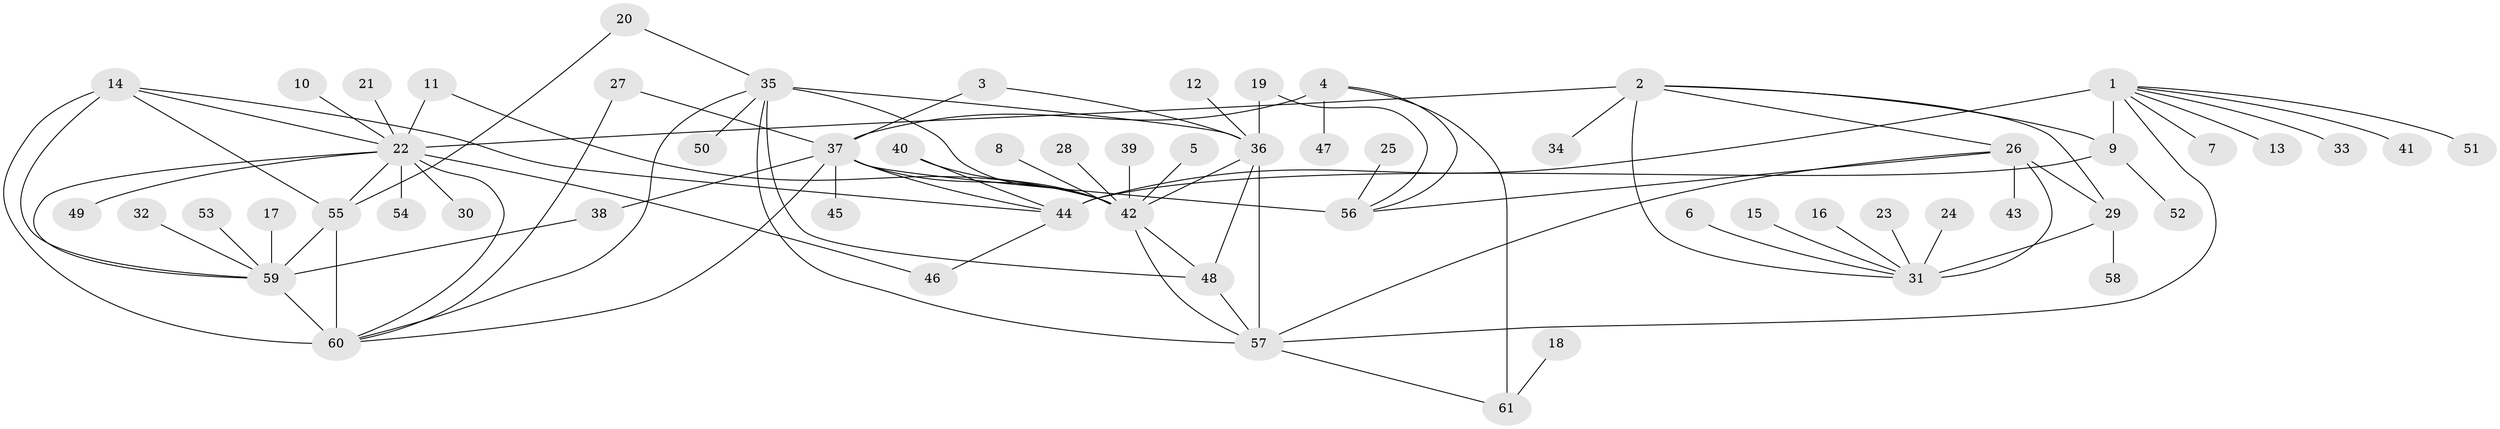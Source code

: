// original degree distribution, {14: 0.008264462809917356, 10: 0.01652892561983471, 11: 0.03305785123966942, 8: 0.049586776859504134, 9: 0.024793388429752067, 6: 0.03305785123966942, 7: 0.06611570247933884, 5: 0.008264462809917356, 15: 0.008264462809917356, 1: 0.5785123966942148, 2: 0.14049586776859505, 3: 0.024793388429752067, 4: 0.008264462809917356}
// Generated by graph-tools (version 1.1) at 2025/02/03/09/25 03:02:35]
// undirected, 61 vertices, 92 edges
graph export_dot {
graph [start="1"]
  node [color=gray90,style=filled];
  1;
  2;
  3;
  4;
  5;
  6;
  7;
  8;
  9;
  10;
  11;
  12;
  13;
  14;
  15;
  16;
  17;
  18;
  19;
  20;
  21;
  22;
  23;
  24;
  25;
  26;
  27;
  28;
  29;
  30;
  31;
  32;
  33;
  34;
  35;
  36;
  37;
  38;
  39;
  40;
  41;
  42;
  43;
  44;
  45;
  46;
  47;
  48;
  49;
  50;
  51;
  52;
  53;
  54;
  55;
  56;
  57;
  58;
  59;
  60;
  61;
  1 -- 7 [weight=1.0];
  1 -- 9 [weight=4.0];
  1 -- 13 [weight=1.0];
  1 -- 33 [weight=1.0];
  1 -- 41 [weight=1.0];
  1 -- 44 [weight=4.0];
  1 -- 51 [weight=1.0];
  1 -- 57 [weight=1.0];
  2 -- 9 [weight=1.0];
  2 -- 22 [weight=1.0];
  2 -- 26 [weight=1.0];
  2 -- 29 [weight=1.0];
  2 -- 31 [weight=3.0];
  2 -- 34 [weight=1.0];
  3 -- 36 [weight=1.0];
  3 -- 37 [weight=1.0];
  4 -- 37 [weight=4.0];
  4 -- 47 [weight=1.0];
  4 -- 56 [weight=1.0];
  4 -- 61 [weight=1.0];
  5 -- 42 [weight=1.0];
  6 -- 31 [weight=1.0];
  8 -- 42 [weight=1.0];
  9 -- 44 [weight=1.0];
  9 -- 52 [weight=1.0];
  10 -- 22 [weight=1.0];
  11 -- 22 [weight=1.0];
  11 -- 42 [weight=1.0];
  12 -- 36 [weight=1.0];
  14 -- 22 [weight=1.0];
  14 -- 44 [weight=1.0];
  14 -- 55 [weight=1.0];
  14 -- 59 [weight=1.0];
  14 -- 60 [weight=2.0];
  15 -- 31 [weight=1.0];
  16 -- 31 [weight=1.0];
  17 -- 59 [weight=1.0];
  18 -- 61 [weight=1.0];
  19 -- 36 [weight=1.0];
  19 -- 56 [weight=1.0];
  20 -- 35 [weight=1.0];
  20 -- 55 [weight=1.0];
  21 -- 22 [weight=1.0];
  22 -- 30 [weight=1.0];
  22 -- 46 [weight=1.0];
  22 -- 49 [weight=1.0];
  22 -- 54 [weight=1.0];
  22 -- 55 [weight=1.0];
  22 -- 59 [weight=1.0];
  22 -- 60 [weight=2.0];
  23 -- 31 [weight=1.0];
  24 -- 31 [weight=1.0];
  25 -- 56 [weight=1.0];
  26 -- 29 [weight=1.0];
  26 -- 31 [weight=3.0];
  26 -- 43 [weight=1.0];
  26 -- 56 [weight=1.0];
  26 -- 57 [weight=1.0];
  27 -- 37 [weight=1.0];
  27 -- 60 [weight=1.0];
  28 -- 42 [weight=1.0];
  29 -- 31 [weight=3.0];
  29 -- 58 [weight=1.0];
  32 -- 59 [weight=1.0];
  35 -- 36 [weight=2.0];
  35 -- 42 [weight=1.0];
  35 -- 48 [weight=1.0];
  35 -- 50 [weight=1.0];
  35 -- 57 [weight=1.0];
  35 -- 60 [weight=1.0];
  36 -- 42 [weight=2.0];
  36 -- 48 [weight=2.0];
  36 -- 57 [weight=2.0];
  37 -- 38 [weight=1.0];
  37 -- 42 [weight=1.0];
  37 -- 44 [weight=1.0];
  37 -- 45 [weight=1.0];
  37 -- 56 [weight=4.0];
  37 -- 60 [weight=1.0];
  38 -- 59 [weight=1.0];
  39 -- 42 [weight=1.0];
  40 -- 42 [weight=1.0];
  40 -- 44 [weight=1.0];
  42 -- 48 [weight=1.0];
  42 -- 57 [weight=1.0];
  44 -- 46 [weight=1.0];
  48 -- 57 [weight=1.0];
  53 -- 59 [weight=1.0];
  55 -- 59 [weight=1.0];
  55 -- 60 [weight=2.0];
  57 -- 61 [weight=1.0];
  59 -- 60 [weight=2.0];
}
